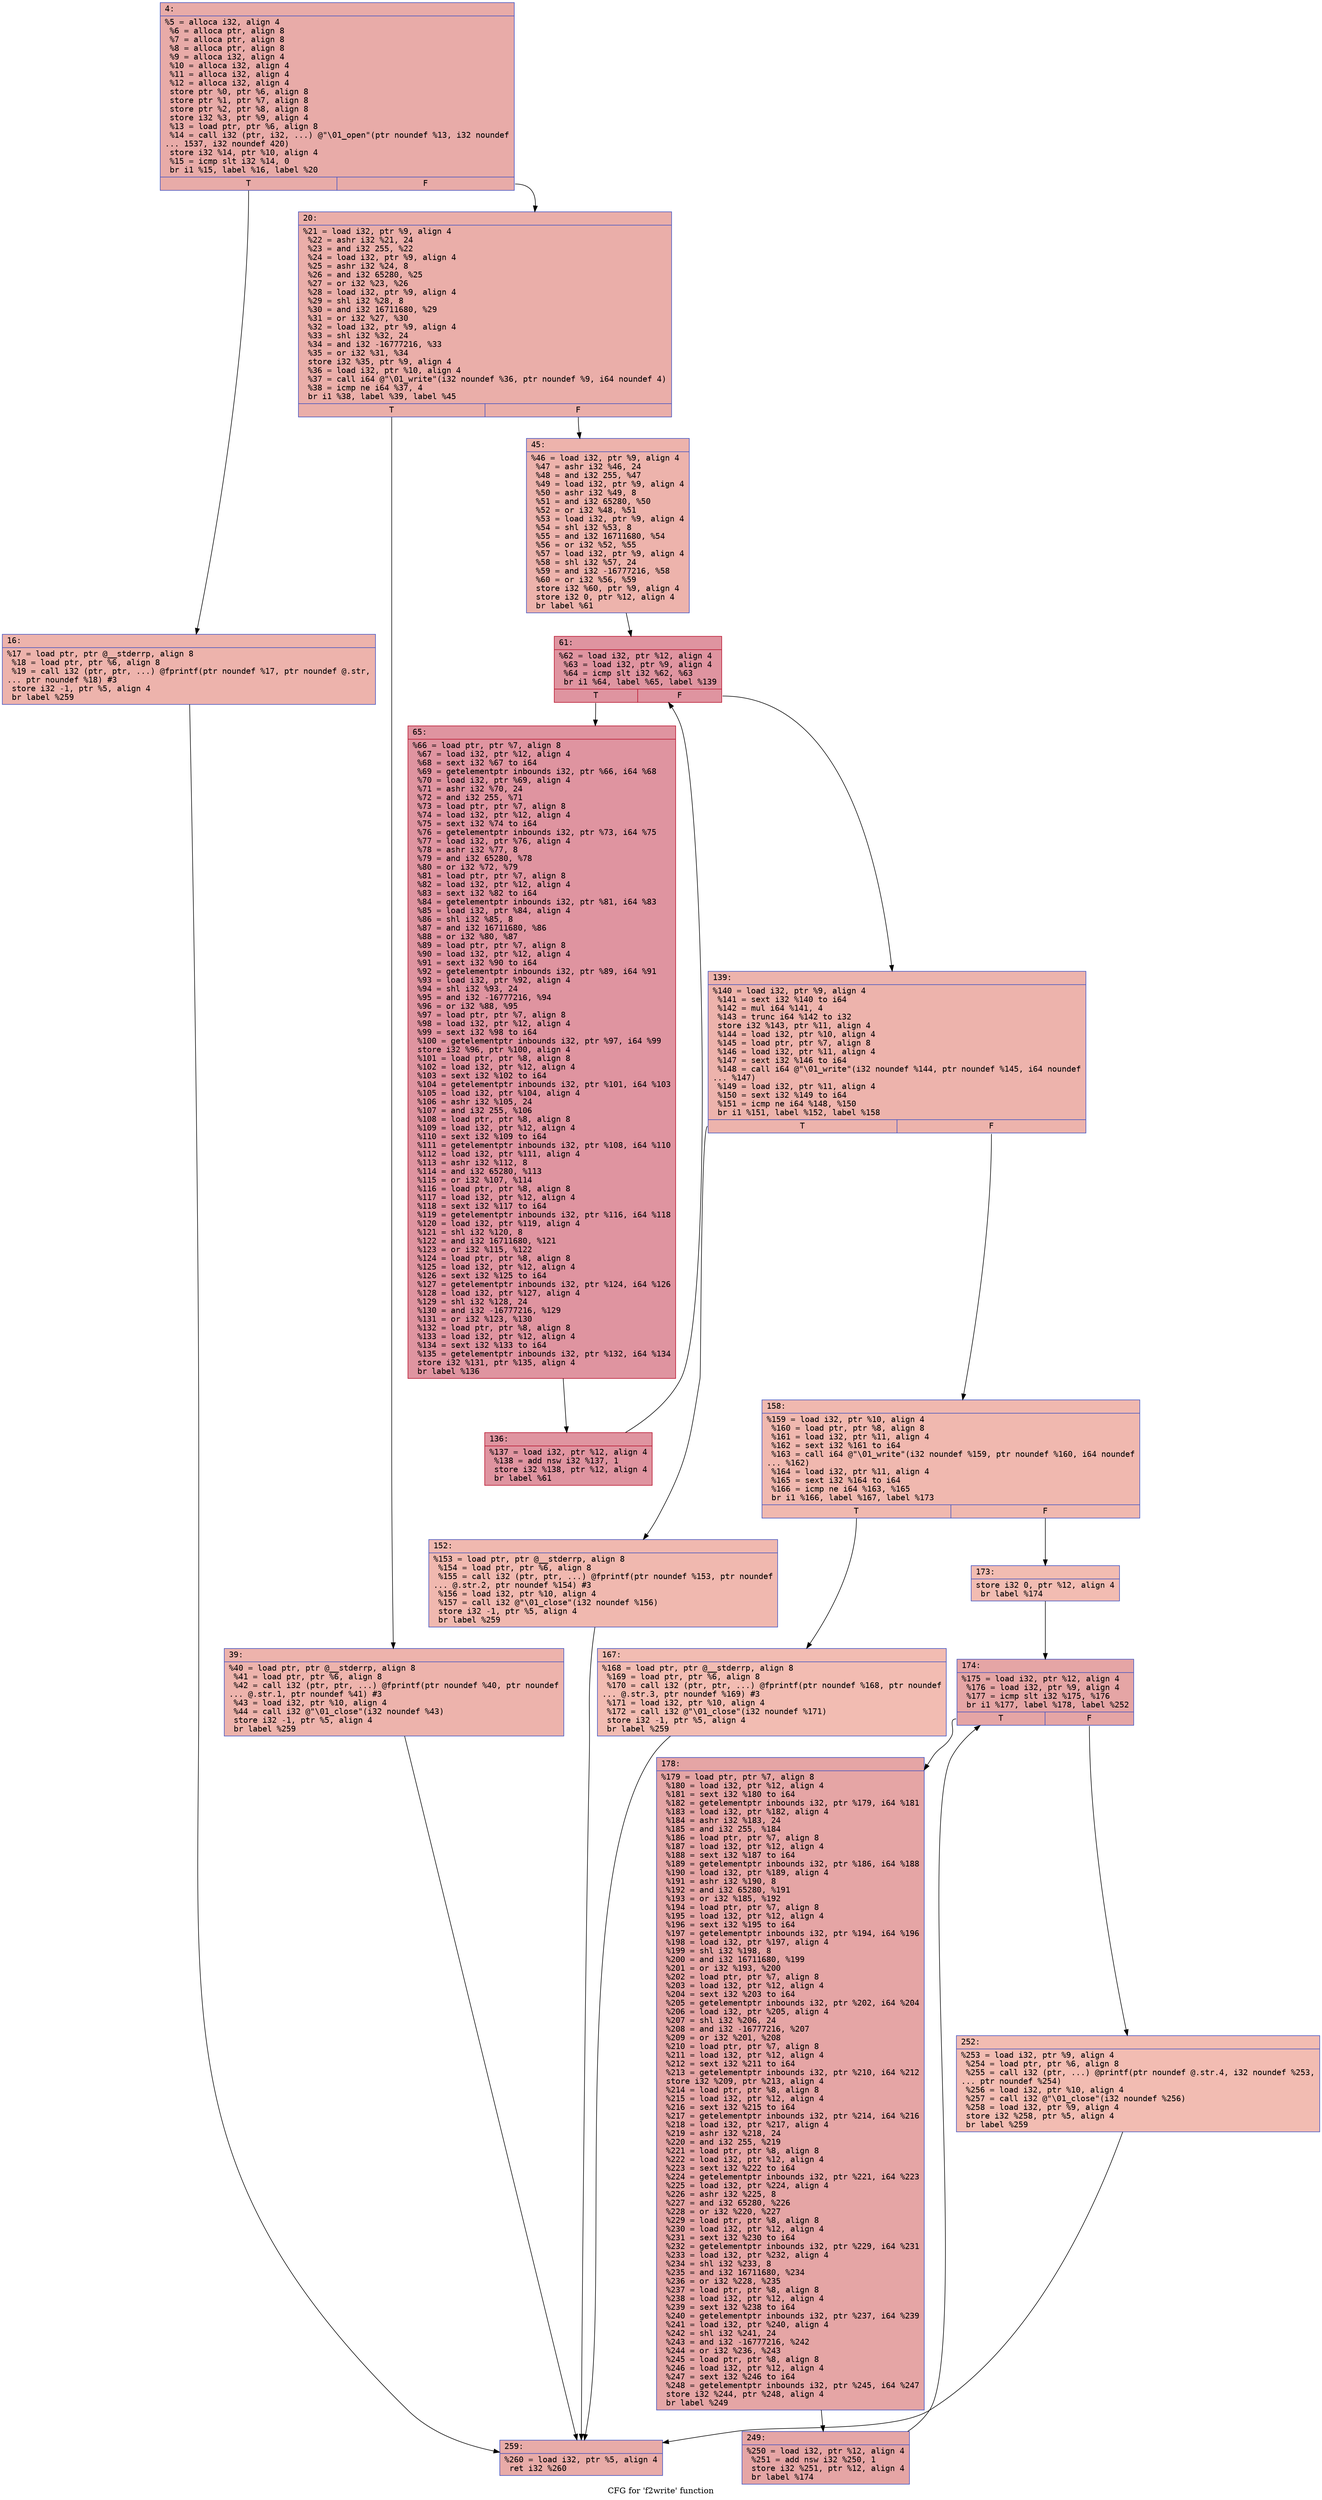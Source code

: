 digraph "CFG for 'f2write' function" {
	label="CFG for 'f2write' function";

	Node0x6000024cdf40 [shape=record,color="#3d50c3ff", style=filled, fillcolor="#cc403a70" fontname="Courier",label="{4:\l|  %5 = alloca i32, align 4\l  %6 = alloca ptr, align 8\l  %7 = alloca ptr, align 8\l  %8 = alloca ptr, align 8\l  %9 = alloca i32, align 4\l  %10 = alloca i32, align 4\l  %11 = alloca i32, align 4\l  %12 = alloca i32, align 4\l  store ptr %0, ptr %6, align 8\l  store ptr %1, ptr %7, align 8\l  store ptr %2, ptr %8, align 8\l  store i32 %3, ptr %9, align 4\l  %13 = load ptr, ptr %6, align 8\l  %14 = call i32 (ptr, i32, ...) @\"\\01_open\"(ptr noundef %13, i32 noundef\l... 1537, i32 noundef 420)\l  store i32 %14, ptr %10, align 4\l  %15 = icmp slt i32 %14, 0\l  br i1 %15, label %16, label %20\l|{<s0>T|<s1>F}}"];
	Node0x6000024cdf40:s0 -> Node0x6000024cdf90[tooltip="4 -> 16\nProbability 37.50%" ];
	Node0x6000024cdf40:s1 -> Node0x6000024cdfe0[tooltip="4 -> 20\nProbability 62.50%" ];
	Node0x6000024cdf90 [shape=record,color="#3d50c3ff", style=filled, fillcolor="#d6524470" fontname="Courier",label="{16:\l|  %17 = load ptr, ptr @__stderrp, align 8\l  %18 = load ptr, ptr %6, align 8\l  %19 = call i32 (ptr, ptr, ...) @fprintf(ptr noundef %17, ptr noundef @.str,\l... ptr noundef %18) #3\l  store i32 -1, ptr %5, align 4\l  br label %259\l}"];
	Node0x6000024cdf90 -> Node0x6000024ce490[tooltip="16 -> 259\nProbability 100.00%" ];
	Node0x6000024cdfe0 [shape=record,color="#3d50c3ff", style=filled, fillcolor="#d0473d70" fontname="Courier",label="{20:\l|  %21 = load i32, ptr %9, align 4\l  %22 = ashr i32 %21, 24\l  %23 = and i32 255, %22\l  %24 = load i32, ptr %9, align 4\l  %25 = ashr i32 %24, 8\l  %26 = and i32 65280, %25\l  %27 = or i32 %23, %26\l  %28 = load i32, ptr %9, align 4\l  %29 = shl i32 %28, 8\l  %30 = and i32 16711680, %29\l  %31 = or i32 %27, %30\l  %32 = load i32, ptr %9, align 4\l  %33 = shl i32 %32, 24\l  %34 = and i32 -16777216, %33\l  %35 = or i32 %31, %34\l  store i32 %35, ptr %9, align 4\l  %36 = load i32, ptr %10, align 4\l  %37 = call i64 @\"\\01_write\"(i32 noundef %36, ptr noundef %9, i64 noundef 4)\l  %38 = icmp ne i64 %37, 4\l  br i1 %38, label %39, label %45\l|{<s0>T|<s1>F}}"];
	Node0x6000024cdfe0:s0 -> Node0x6000024ce030[tooltip="20 -> 39\nProbability 50.00%" ];
	Node0x6000024cdfe0:s1 -> Node0x6000024ce080[tooltip="20 -> 45\nProbability 50.00%" ];
	Node0x6000024ce030 [shape=record,color="#3d50c3ff", style=filled, fillcolor="#d6524470" fontname="Courier",label="{39:\l|  %40 = load ptr, ptr @__stderrp, align 8\l  %41 = load ptr, ptr %6, align 8\l  %42 = call i32 (ptr, ptr, ...) @fprintf(ptr noundef %40, ptr noundef\l... @.str.1, ptr noundef %41) #3\l  %43 = load i32, ptr %10, align 4\l  %44 = call i32 @\"\\01_close\"(i32 noundef %43)\l  store i32 -1, ptr %5, align 4\l  br label %259\l}"];
	Node0x6000024ce030 -> Node0x6000024ce490[tooltip="39 -> 259\nProbability 100.00%" ];
	Node0x6000024ce080 [shape=record,color="#3d50c3ff", style=filled, fillcolor="#d6524470" fontname="Courier",label="{45:\l|  %46 = load i32, ptr %9, align 4\l  %47 = ashr i32 %46, 24\l  %48 = and i32 255, %47\l  %49 = load i32, ptr %9, align 4\l  %50 = ashr i32 %49, 8\l  %51 = and i32 65280, %50\l  %52 = or i32 %48, %51\l  %53 = load i32, ptr %9, align 4\l  %54 = shl i32 %53, 8\l  %55 = and i32 16711680, %54\l  %56 = or i32 %52, %55\l  %57 = load i32, ptr %9, align 4\l  %58 = shl i32 %57, 24\l  %59 = and i32 -16777216, %58\l  %60 = or i32 %56, %59\l  store i32 %60, ptr %9, align 4\l  store i32 0, ptr %12, align 4\l  br label %61\l}"];
	Node0x6000024ce080 -> Node0x6000024ce0d0[tooltip="45 -> 61\nProbability 100.00%" ];
	Node0x6000024ce0d0 [shape=record,color="#b70d28ff", style=filled, fillcolor="#b70d2870" fontname="Courier",label="{61:\l|  %62 = load i32, ptr %12, align 4\l  %63 = load i32, ptr %9, align 4\l  %64 = icmp slt i32 %62, %63\l  br i1 %64, label %65, label %139\l|{<s0>T|<s1>F}}"];
	Node0x6000024ce0d0:s0 -> Node0x6000024ce120[tooltip="61 -> 65\nProbability 96.88%" ];
	Node0x6000024ce0d0:s1 -> Node0x6000024ce1c0[tooltip="61 -> 139\nProbability 3.12%" ];
	Node0x6000024ce120 [shape=record,color="#b70d28ff", style=filled, fillcolor="#b70d2870" fontname="Courier",label="{65:\l|  %66 = load ptr, ptr %7, align 8\l  %67 = load i32, ptr %12, align 4\l  %68 = sext i32 %67 to i64\l  %69 = getelementptr inbounds i32, ptr %66, i64 %68\l  %70 = load i32, ptr %69, align 4\l  %71 = ashr i32 %70, 24\l  %72 = and i32 255, %71\l  %73 = load ptr, ptr %7, align 8\l  %74 = load i32, ptr %12, align 4\l  %75 = sext i32 %74 to i64\l  %76 = getelementptr inbounds i32, ptr %73, i64 %75\l  %77 = load i32, ptr %76, align 4\l  %78 = ashr i32 %77, 8\l  %79 = and i32 65280, %78\l  %80 = or i32 %72, %79\l  %81 = load ptr, ptr %7, align 8\l  %82 = load i32, ptr %12, align 4\l  %83 = sext i32 %82 to i64\l  %84 = getelementptr inbounds i32, ptr %81, i64 %83\l  %85 = load i32, ptr %84, align 4\l  %86 = shl i32 %85, 8\l  %87 = and i32 16711680, %86\l  %88 = or i32 %80, %87\l  %89 = load ptr, ptr %7, align 8\l  %90 = load i32, ptr %12, align 4\l  %91 = sext i32 %90 to i64\l  %92 = getelementptr inbounds i32, ptr %89, i64 %91\l  %93 = load i32, ptr %92, align 4\l  %94 = shl i32 %93, 24\l  %95 = and i32 -16777216, %94\l  %96 = or i32 %88, %95\l  %97 = load ptr, ptr %7, align 8\l  %98 = load i32, ptr %12, align 4\l  %99 = sext i32 %98 to i64\l  %100 = getelementptr inbounds i32, ptr %97, i64 %99\l  store i32 %96, ptr %100, align 4\l  %101 = load ptr, ptr %8, align 8\l  %102 = load i32, ptr %12, align 4\l  %103 = sext i32 %102 to i64\l  %104 = getelementptr inbounds i32, ptr %101, i64 %103\l  %105 = load i32, ptr %104, align 4\l  %106 = ashr i32 %105, 24\l  %107 = and i32 255, %106\l  %108 = load ptr, ptr %8, align 8\l  %109 = load i32, ptr %12, align 4\l  %110 = sext i32 %109 to i64\l  %111 = getelementptr inbounds i32, ptr %108, i64 %110\l  %112 = load i32, ptr %111, align 4\l  %113 = ashr i32 %112, 8\l  %114 = and i32 65280, %113\l  %115 = or i32 %107, %114\l  %116 = load ptr, ptr %8, align 8\l  %117 = load i32, ptr %12, align 4\l  %118 = sext i32 %117 to i64\l  %119 = getelementptr inbounds i32, ptr %116, i64 %118\l  %120 = load i32, ptr %119, align 4\l  %121 = shl i32 %120, 8\l  %122 = and i32 16711680, %121\l  %123 = or i32 %115, %122\l  %124 = load ptr, ptr %8, align 8\l  %125 = load i32, ptr %12, align 4\l  %126 = sext i32 %125 to i64\l  %127 = getelementptr inbounds i32, ptr %124, i64 %126\l  %128 = load i32, ptr %127, align 4\l  %129 = shl i32 %128, 24\l  %130 = and i32 -16777216, %129\l  %131 = or i32 %123, %130\l  %132 = load ptr, ptr %8, align 8\l  %133 = load i32, ptr %12, align 4\l  %134 = sext i32 %133 to i64\l  %135 = getelementptr inbounds i32, ptr %132, i64 %134\l  store i32 %131, ptr %135, align 4\l  br label %136\l}"];
	Node0x6000024ce120 -> Node0x6000024ce170[tooltip="65 -> 136\nProbability 100.00%" ];
	Node0x6000024ce170 [shape=record,color="#b70d28ff", style=filled, fillcolor="#b70d2870" fontname="Courier",label="{136:\l|  %137 = load i32, ptr %12, align 4\l  %138 = add nsw i32 %137, 1\l  store i32 %138, ptr %12, align 4\l  br label %61\l}"];
	Node0x6000024ce170 -> Node0x6000024ce0d0[tooltip="136 -> 61\nProbability 100.00%" ];
	Node0x6000024ce1c0 [shape=record,color="#3d50c3ff", style=filled, fillcolor="#d6524470" fontname="Courier",label="{139:\l|  %140 = load i32, ptr %9, align 4\l  %141 = sext i32 %140 to i64\l  %142 = mul i64 %141, 4\l  %143 = trunc i64 %142 to i32\l  store i32 %143, ptr %11, align 4\l  %144 = load i32, ptr %10, align 4\l  %145 = load ptr, ptr %7, align 8\l  %146 = load i32, ptr %11, align 4\l  %147 = sext i32 %146 to i64\l  %148 = call i64 @\"\\01_write\"(i32 noundef %144, ptr noundef %145, i64 noundef\l... %147)\l  %149 = load i32, ptr %11, align 4\l  %150 = sext i32 %149 to i64\l  %151 = icmp ne i64 %148, %150\l  br i1 %151, label %152, label %158\l|{<s0>T|<s1>F}}"];
	Node0x6000024ce1c0:s0 -> Node0x6000024ce210[tooltip="139 -> 152\nProbability 50.00%" ];
	Node0x6000024ce1c0:s1 -> Node0x6000024ce260[tooltip="139 -> 158\nProbability 50.00%" ];
	Node0x6000024ce210 [shape=record,color="#3d50c3ff", style=filled, fillcolor="#dc5d4a70" fontname="Courier",label="{152:\l|  %153 = load ptr, ptr @__stderrp, align 8\l  %154 = load ptr, ptr %6, align 8\l  %155 = call i32 (ptr, ptr, ...) @fprintf(ptr noundef %153, ptr noundef\l... @.str.2, ptr noundef %154) #3\l  %156 = load i32, ptr %10, align 4\l  %157 = call i32 @\"\\01_close\"(i32 noundef %156)\l  store i32 -1, ptr %5, align 4\l  br label %259\l}"];
	Node0x6000024ce210 -> Node0x6000024ce490[tooltip="152 -> 259\nProbability 100.00%" ];
	Node0x6000024ce260 [shape=record,color="#3d50c3ff", style=filled, fillcolor="#dc5d4a70" fontname="Courier",label="{158:\l|  %159 = load i32, ptr %10, align 4\l  %160 = load ptr, ptr %8, align 8\l  %161 = load i32, ptr %11, align 4\l  %162 = sext i32 %161 to i64\l  %163 = call i64 @\"\\01_write\"(i32 noundef %159, ptr noundef %160, i64 noundef\l... %162)\l  %164 = load i32, ptr %11, align 4\l  %165 = sext i32 %164 to i64\l  %166 = icmp ne i64 %163, %165\l  br i1 %166, label %167, label %173\l|{<s0>T|<s1>F}}"];
	Node0x6000024ce260:s0 -> Node0x6000024ce2b0[tooltip="158 -> 167\nProbability 50.00%" ];
	Node0x6000024ce260:s1 -> Node0x6000024ce300[tooltip="158 -> 173\nProbability 50.00%" ];
	Node0x6000024ce2b0 [shape=record,color="#3d50c3ff", style=filled, fillcolor="#e1675170" fontname="Courier",label="{167:\l|  %168 = load ptr, ptr @__stderrp, align 8\l  %169 = load ptr, ptr %6, align 8\l  %170 = call i32 (ptr, ptr, ...) @fprintf(ptr noundef %168, ptr noundef\l... @.str.3, ptr noundef %169) #3\l  %171 = load i32, ptr %10, align 4\l  %172 = call i32 @\"\\01_close\"(i32 noundef %171)\l  store i32 -1, ptr %5, align 4\l  br label %259\l}"];
	Node0x6000024ce2b0 -> Node0x6000024ce490[tooltip="167 -> 259\nProbability 100.00%" ];
	Node0x6000024ce300 [shape=record,color="#3d50c3ff", style=filled, fillcolor="#e1675170" fontname="Courier",label="{173:\l|  store i32 0, ptr %12, align 4\l  br label %174\l}"];
	Node0x6000024ce300 -> Node0x6000024ce350[tooltip="173 -> 174\nProbability 100.00%" ];
	Node0x6000024ce350 [shape=record,color="#3d50c3ff", style=filled, fillcolor="#c5333470" fontname="Courier",label="{174:\l|  %175 = load i32, ptr %12, align 4\l  %176 = load i32, ptr %9, align 4\l  %177 = icmp slt i32 %175, %176\l  br i1 %177, label %178, label %252\l|{<s0>T|<s1>F}}"];
	Node0x6000024ce350:s0 -> Node0x6000024ce3a0[tooltip="174 -> 178\nProbability 96.88%" ];
	Node0x6000024ce350:s1 -> Node0x6000024ce440[tooltip="174 -> 252\nProbability 3.12%" ];
	Node0x6000024ce3a0 [shape=record,color="#3d50c3ff", style=filled, fillcolor="#c5333470" fontname="Courier",label="{178:\l|  %179 = load ptr, ptr %7, align 8\l  %180 = load i32, ptr %12, align 4\l  %181 = sext i32 %180 to i64\l  %182 = getelementptr inbounds i32, ptr %179, i64 %181\l  %183 = load i32, ptr %182, align 4\l  %184 = ashr i32 %183, 24\l  %185 = and i32 255, %184\l  %186 = load ptr, ptr %7, align 8\l  %187 = load i32, ptr %12, align 4\l  %188 = sext i32 %187 to i64\l  %189 = getelementptr inbounds i32, ptr %186, i64 %188\l  %190 = load i32, ptr %189, align 4\l  %191 = ashr i32 %190, 8\l  %192 = and i32 65280, %191\l  %193 = or i32 %185, %192\l  %194 = load ptr, ptr %7, align 8\l  %195 = load i32, ptr %12, align 4\l  %196 = sext i32 %195 to i64\l  %197 = getelementptr inbounds i32, ptr %194, i64 %196\l  %198 = load i32, ptr %197, align 4\l  %199 = shl i32 %198, 8\l  %200 = and i32 16711680, %199\l  %201 = or i32 %193, %200\l  %202 = load ptr, ptr %7, align 8\l  %203 = load i32, ptr %12, align 4\l  %204 = sext i32 %203 to i64\l  %205 = getelementptr inbounds i32, ptr %202, i64 %204\l  %206 = load i32, ptr %205, align 4\l  %207 = shl i32 %206, 24\l  %208 = and i32 -16777216, %207\l  %209 = or i32 %201, %208\l  %210 = load ptr, ptr %7, align 8\l  %211 = load i32, ptr %12, align 4\l  %212 = sext i32 %211 to i64\l  %213 = getelementptr inbounds i32, ptr %210, i64 %212\l  store i32 %209, ptr %213, align 4\l  %214 = load ptr, ptr %8, align 8\l  %215 = load i32, ptr %12, align 4\l  %216 = sext i32 %215 to i64\l  %217 = getelementptr inbounds i32, ptr %214, i64 %216\l  %218 = load i32, ptr %217, align 4\l  %219 = ashr i32 %218, 24\l  %220 = and i32 255, %219\l  %221 = load ptr, ptr %8, align 8\l  %222 = load i32, ptr %12, align 4\l  %223 = sext i32 %222 to i64\l  %224 = getelementptr inbounds i32, ptr %221, i64 %223\l  %225 = load i32, ptr %224, align 4\l  %226 = ashr i32 %225, 8\l  %227 = and i32 65280, %226\l  %228 = or i32 %220, %227\l  %229 = load ptr, ptr %8, align 8\l  %230 = load i32, ptr %12, align 4\l  %231 = sext i32 %230 to i64\l  %232 = getelementptr inbounds i32, ptr %229, i64 %231\l  %233 = load i32, ptr %232, align 4\l  %234 = shl i32 %233, 8\l  %235 = and i32 16711680, %234\l  %236 = or i32 %228, %235\l  %237 = load ptr, ptr %8, align 8\l  %238 = load i32, ptr %12, align 4\l  %239 = sext i32 %238 to i64\l  %240 = getelementptr inbounds i32, ptr %237, i64 %239\l  %241 = load i32, ptr %240, align 4\l  %242 = shl i32 %241, 24\l  %243 = and i32 -16777216, %242\l  %244 = or i32 %236, %243\l  %245 = load ptr, ptr %8, align 8\l  %246 = load i32, ptr %12, align 4\l  %247 = sext i32 %246 to i64\l  %248 = getelementptr inbounds i32, ptr %245, i64 %247\l  store i32 %244, ptr %248, align 4\l  br label %249\l}"];
	Node0x6000024ce3a0 -> Node0x6000024ce3f0[tooltip="178 -> 249\nProbability 100.00%" ];
	Node0x6000024ce3f0 [shape=record,color="#3d50c3ff", style=filled, fillcolor="#c5333470" fontname="Courier",label="{249:\l|  %250 = load i32, ptr %12, align 4\l  %251 = add nsw i32 %250, 1\l  store i32 %251, ptr %12, align 4\l  br label %174\l}"];
	Node0x6000024ce3f0 -> Node0x6000024ce350[tooltip="249 -> 174\nProbability 100.00%" ];
	Node0x6000024ce440 [shape=record,color="#3d50c3ff", style=filled, fillcolor="#e1675170" fontname="Courier",label="{252:\l|  %253 = load i32, ptr %9, align 4\l  %254 = load ptr, ptr %6, align 8\l  %255 = call i32 (ptr, ...) @printf(ptr noundef @.str.4, i32 noundef %253,\l... ptr noundef %254)\l  %256 = load i32, ptr %10, align 4\l  %257 = call i32 @\"\\01_close\"(i32 noundef %256)\l  %258 = load i32, ptr %9, align 4\l  store i32 %258, ptr %5, align 4\l  br label %259\l}"];
	Node0x6000024ce440 -> Node0x6000024ce490[tooltip="252 -> 259\nProbability 100.00%" ];
	Node0x6000024ce490 [shape=record,color="#3d50c3ff", style=filled, fillcolor="#cc403a70" fontname="Courier",label="{259:\l|  %260 = load i32, ptr %5, align 4\l  ret i32 %260\l}"];
}
